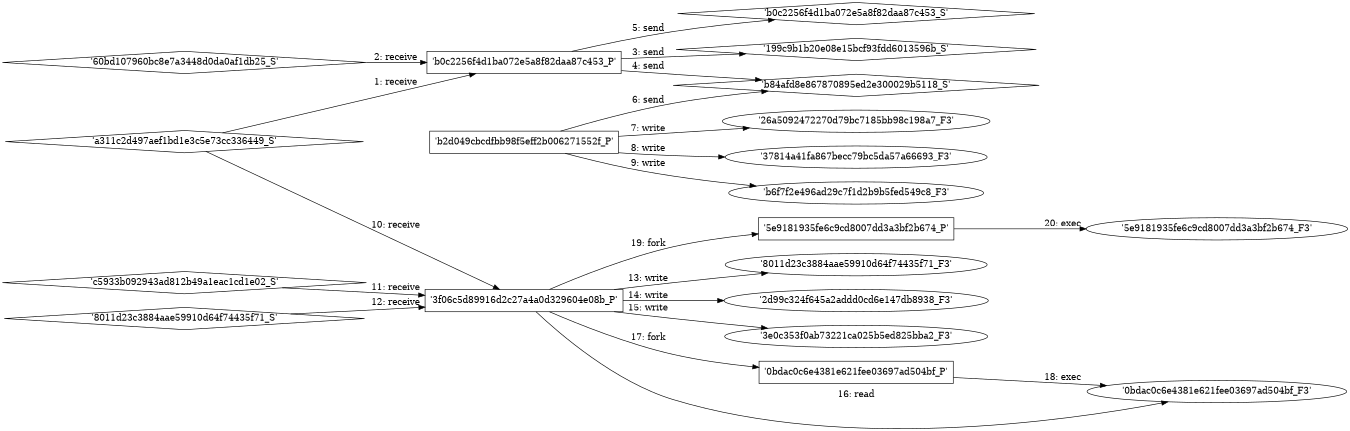 digraph "D:\Learning\Paper\apt\基于CTI的攻击预警\Dataset\攻击图\ASGfromALLCTI\Threat Roundup for April 15 to April 22.dot" {
rankdir="LR"
size="9"
fixedsize="false"
splines="true"
nodesep=0.3
ranksep=0
fontsize=10
overlap="scalexy"
engine= "neato"
	"'b0c2256f4d1ba072e5a8f82daa87c453_P'" [node_type=Process shape=box]
	"'a311c2d497aef1bd1e3c5e73cc336449_S'" [node_type=Socket shape=diamond]
	"'a311c2d497aef1bd1e3c5e73cc336449_S'" -> "'b0c2256f4d1ba072e5a8f82daa87c453_P'" [label="1: receive"]
	"'b0c2256f4d1ba072e5a8f82daa87c453_P'" [node_type=Process shape=box]
	"'60bd107960bc8e7a3448d0da0af1db25_S'" [node_type=Socket shape=diamond]
	"'60bd107960bc8e7a3448d0da0af1db25_S'" -> "'b0c2256f4d1ba072e5a8f82daa87c453_P'" [label="2: receive"]
	"'199c9b1b20e08e15bcf93fdd6013596b_S'" [node_type=Socket shape=diamond]
	"'b0c2256f4d1ba072e5a8f82daa87c453_P'" [node_type=Process shape=box]
	"'b0c2256f4d1ba072e5a8f82daa87c453_P'" -> "'199c9b1b20e08e15bcf93fdd6013596b_S'" [label="3: send"]
	"'b84afd8e867870895ed2e300029b5118_S'" [node_type=Socket shape=diamond]
	"'b0c2256f4d1ba072e5a8f82daa87c453_P'" [node_type=Process shape=box]
	"'b0c2256f4d1ba072e5a8f82daa87c453_P'" -> "'b84afd8e867870895ed2e300029b5118_S'" [label="4: send"]
	"'b0c2256f4d1ba072e5a8f82daa87c453_S'" [node_type=Socket shape=diamond]
	"'b0c2256f4d1ba072e5a8f82daa87c453_P'" [node_type=Process shape=box]
	"'b0c2256f4d1ba072e5a8f82daa87c453_P'" -> "'b0c2256f4d1ba072e5a8f82daa87c453_S'" [label="5: send"]
	"'b84afd8e867870895ed2e300029b5118_S'" [node_type=Socket shape=diamond]
	"'b2d049cbcdfbb98f5eff2b006271552f_P'" [node_type=Process shape=box]
	"'b2d049cbcdfbb98f5eff2b006271552f_P'" -> "'b84afd8e867870895ed2e300029b5118_S'" [label="6: send"]
	"'26a5092472270d79bc7185bb98c198a7_F3'" [node_type=file shape=ellipse]
	"'b2d049cbcdfbb98f5eff2b006271552f_P'" [node_type=Process shape=box]
	"'b2d049cbcdfbb98f5eff2b006271552f_P'" -> "'26a5092472270d79bc7185bb98c198a7_F3'" [label="7: write"]
	"'37814a41fa867becc79bc5da57a66693_F3'" [node_type=file shape=ellipse]
	"'b2d049cbcdfbb98f5eff2b006271552f_P'" [node_type=Process shape=box]
	"'b2d049cbcdfbb98f5eff2b006271552f_P'" -> "'37814a41fa867becc79bc5da57a66693_F3'" [label="8: write"]
	"'b6f7f2e496ad29c7f1d2b9b5fed549c8_F3'" [node_type=file shape=ellipse]
	"'b2d049cbcdfbb98f5eff2b006271552f_P'" [node_type=Process shape=box]
	"'b2d049cbcdfbb98f5eff2b006271552f_P'" -> "'b6f7f2e496ad29c7f1d2b9b5fed549c8_F3'" [label="9: write"]
	"'3f06c5d89916d2c27a4a0d329604e08b_P'" [node_type=Process shape=box]
	"'a311c2d497aef1bd1e3c5e73cc336449_S'" [node_type=Socket shape=diamond]
	"'a311c2d497aef1bd1e3c5e73cc336449_S'" -> "'3f06c5d89916d2c27a4a0d329604e08b_P'" [label="10: receive"]
	"'3f06c5d89916d2c27a4a0d329604e08b_P'" [node_type=Process shape=box]
	"'c5933b092943ad812b49a1eac1cd1e02_S'" [node_type=Socket shape=diamond]
	"'c5933b092943ad812b49a1eac1cd1e02_S'" -> "'3f06c5d89916d2c27a4a0d329604e08b_P'" [label="11: receive"]
	"'3f06c5d89916d2c27a4a0d329604e08b_P'" [node_type=Process shape=box]
	"'8011d23c3884aae59910d64f74435f71_S'" [node_type=Socket shape=diamond]
	"'8011d23c3884aae59910d64f74435f71_S'" -> "'3f06c5d89916d2c27a4a0d329604e08b_P'" [label="12: receive"]
	"'8011d23c3884aae59910d64f74435f71_F3'" [node_type=file shape=ellipse]
	"'3f06c5d89916d2c27a4a0d329604e08b_P'" [node_type=Process shape=box]
	"'3f06c5d89916d2c27a4a0d329604e08b_P'" -> "'8011d23c3884aae59910d64f74435f71_F3'" [label="13: write"]
	"'2d99c324f645a2addd0cd6e147db8938_F3'" [node_type=file shape=ellipse]
	"'3f06c5d89916d2c27a4a0d329604e08b_P'" [node_type=Process shape=box]
	"'3f06c5d89916d2c27a4a0d329604e08b_P'" -> "'2d99c324f645a2addd0cd6e147db8938_F3'" [label="14: write"]
	"'3e0c353f0ab73221ca025b5ed825bba2_F3'" [node_type=file shape=ellipse]
	"'3f06c5d89916d2c27a4a0d329604e08b_P'" [node_type=Process shape=box]
	"'3f06c5d89916d2c27a4a0d329604e08b_P'" -> "'3e0c353f0ab73221ca025b5ed825bba2_F3'" [label="15: write"]
	"'0bdac0c6e4381e621fee03697ad504bf_F3'" [node_type=file shape=ellipse]
	"'3f06c5d89916d2c27a4a0d329604e08b_P'" [node_type=Process shape=box]
	"'3f06c5d89916d2c27a4a0d329604e08b_P'" -> "'0bdac0c6e4381e621fee03697ad504bf_F3'" [label="16: read"]
	"'3f06c5d89916d2c27a4a0d329604e08b_P'" [node_type=Process shape=box]
	"'0bdac0c6e4381e621fee03697ad504bf_P'" [node_type=Process shape=box]
	"'3f06c5d89916d2c27a4a0d329604e08b_P'" -> "'0bdac0c6e4381e621fee03697ad504bf_P'" [label="17: fork"]
	"'0bdac0c6e4381e621fee03697ad504bf_P'" [node_type=Process shape=box]
	"'0bdac0c6e4381e621fee03697ad504bf_F3'" [node_type=File shape=ellipse]
	"'0bdac0c6e4381e621fee03697ad504bf_P'" -> "'0bdac0c6e4381e621fee03697ad504bf_F3'" [label="18: exec"]
	"'3f06c5d89916d2c27a4a0d329604e08b_P'" [node_type=Process shape=box]
	"'5e9181935fe6c9cd8007dd3a3bf2b674_P'" [node_type=Process shape=box]
	"'3f06c5d89916d2c27a4a0d329604e08b_P'" -> "'5e9181935fe6c9cd8007dd3a3bf2b674_P'" [label="19: fork"]
	"'5e9181935fe6c9cd8007dd3a3bf2b674_P'" [node_type=Process shape=box]
	"'5e9181935fe6c9cd8007dd3a3bf2b674_F3'" [node_type=File shape=ellipse]
	"'5e9181935fe6c9cd8007dd3a3bf2b674_P'" -> "'5e9181935fe6c9cd8007dd3a3bf2b674_F3'" [label="20: exec"]
}
